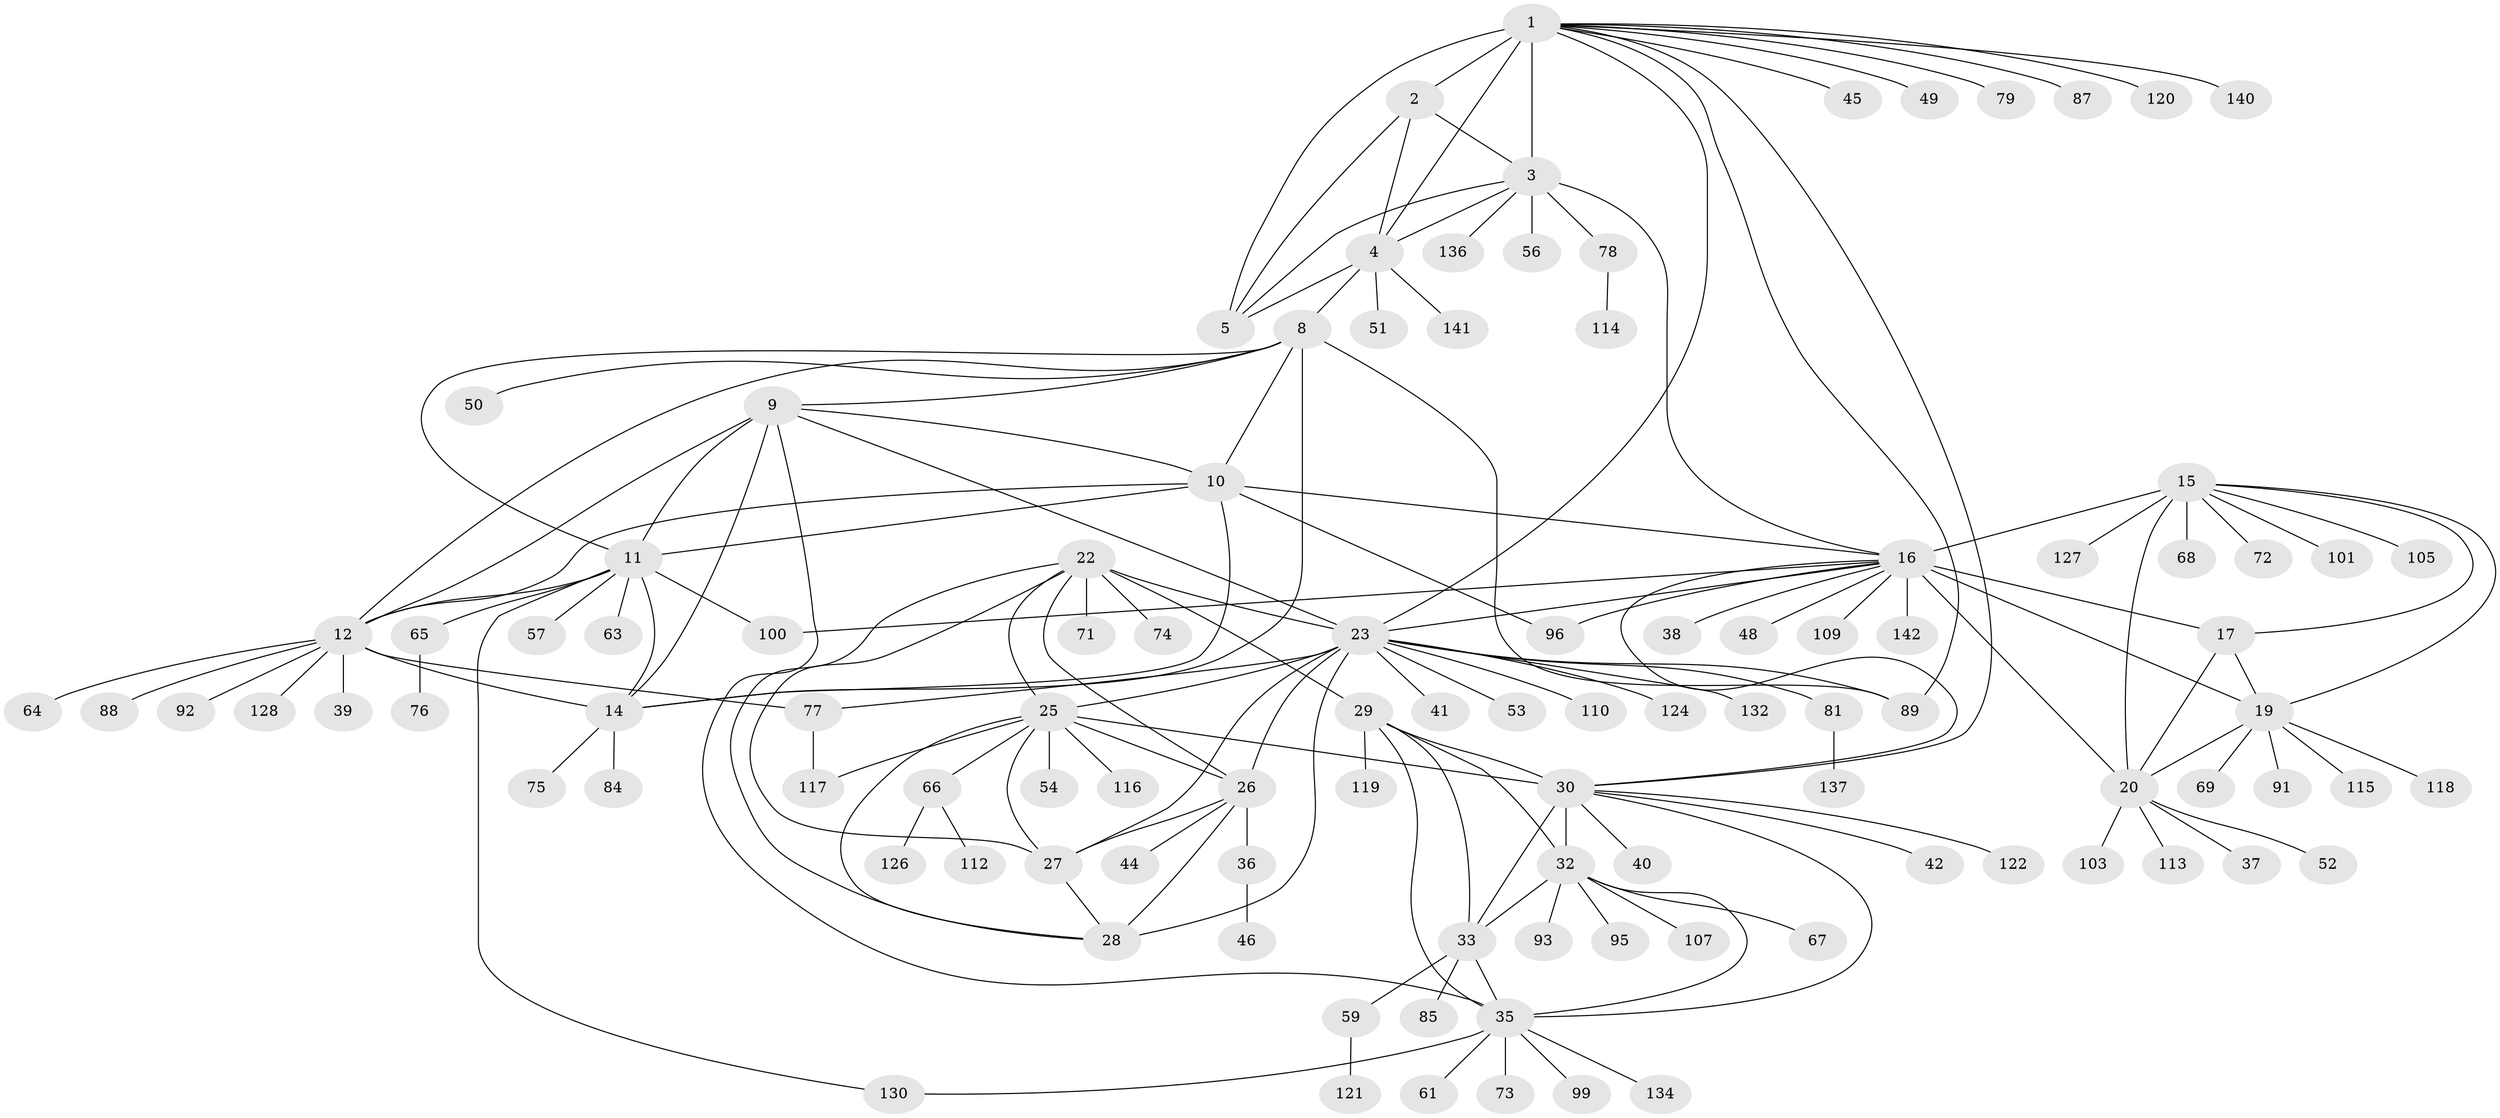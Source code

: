 // original degree distribution, {15: 0.007042253521126761, 6: 0.02112676056338028, 9: 0.07746478873239436, 10: 0.028169014084507043, 7: 0.04225352112676056, 8: 0.02112676056338028, 12: 0.007042253521126761, 13: 0.007042253521126761, 11: 0.028169014084507043, 14: 0.007042253521126761, 2: 0.11971830985915492, 1: 0.5845070422535211, 4: 0.007042253521126761, 3: 0.04225352112676056}
// Generated by graph-tools (version 1.1) at 2025/42/03/06/25 10:42:09]
// undirected, 106 vertices, 157 edges
graph export_dot {
graph [start="1"]
  node [color=gray90,style=filled];
  1 [super="+7"];
  2;
  3 [super="+6"];
  4 [super="+90"];
  5 [super="+135"];
  8 [super="+98"];
  9;
  10 [super="+62"];
  11 [super="+102"];
  12 [super="+13"];
  14 [super="+108"];
  15 [super="+21"];
  16 [super="+18"];
  17 [super="+58"];
  19 [super="+123"];
  20 [super="+55"];
  22 [super="+82"];
  23 [super="+24"];
  25 [super="+43"];
  26 [super="+83"];
  27;
  28 [super="+97"];
  29 [super="+31"];
  30 [super="+34"];
  32 [super="+47"];
  33 [super="+94"];
  35 [super="+60"];
  36;
  37;
  38;
  39 [super="+80"];
  40;
  41;
  42;
  44;
  45;
  46;
  48 [super="+86"];
  49;
  50;
  51;
  52;
  53;
  54;
  56;
  57;
  59 [super="+70"];
  61 [super="+111"];
  63;
  64 [super="+138"];
  65 [super="+139"];
  66;
  67;
  68;
  69;
  71;
  72;
  73;
  74 [super="+133"];
  75;
  76;
  77;
  78 [super="+104"];
  79;
  81 [super="+131"];
  84;
  85;
  87;
  88;
  89 [super="+106"];
  91;
  92;
  93;
  95;
  96;
  99;
  100;
  101;
  103;
  105;
  107;
  109;
  110;
  112;
  113 [super="+125"];
  114;
  115;
  116;
  117;
  118;
  119;
  120;
  121 [super="+129"];
  122;
  124;
  126;
  127;
  128;
  130;
  132;
  134;
  136;
  137;
  140;
  141;
  142;
  1 -- 2 [weight=2];
  1 -- 3 [weight=4];
  1 -- 4 [weight=2];
  1 -- 5 [weight=2];
  1 -- 23;
  1 -- 30;
  1 -- 45;
  1 -- 49;
  1 -- 79;
  1 -- 87;
  1 -- 89;
  1 -- 120;
  1 -- 140;
  2 -- 3 [weight=2];
  2 -- 4;
  2 -- 5;
  3 -- 4 [weight=2];
  3 -- 5 [weight=2];
  3 -- 56;
  3 -- 78;
  3 -- 136;
  3 -- 16;
  4 -- 5;
  4 -- 8;
  4 -- 51;
  4 -- 141;
  8 -- 9;
  8 -- 10;
  8 -- 11;
  8 -- 12 [weight=2];
  8 -- 14;
  8 -- 50;
  8 -- 89;
  9 -- 10;
  9 -- 11;
  9 -- 12 [weight=2];
  9 -- 14;
  9 -- 23;
  9 -- 35;
  10 -- 11;
  10 -- 12 [weight=2];
  10 -- 14;
  10 -- 16;
  10 -- 96;
  11 -- 12 [weight=2];
  11 -- 14;
  11 -- 57;
  11 -- 63;
  11 -- 65;
  11 -- 100;
  11 -- 130;
  12 -- 14 [weight=2];
  12 -- 77;
  12 -- 88;
  12 -- 92;
  12 -- 64;
  12 -- 128;
  12 -- 39;
  14 -- 75;
  14 -- 84;
  15 -- 16 [weight=4];
  15 -- 17 [weight=2];
  15 -- 19 [weight=2];
  15 -- 20 [weight=2];
  15 -- 101;
  15 -- 127;
  15 -- 68;
  15 -- 72;
  15 -- 105;
  16 -- 17 [weight=2];
  16 -- 19 [weight=2];
  16 -- 20 [weight=2];
  16 -- 38;
  16 -- 48;
  16 -- 100;
  16 -- 109;
  16 -- 23;
  16 -- 96;
  16 -- 142;
  16 -- 30;
  17 -- 19;
  17 -- 20;
  19 -- 20;
  19 -- 69;
  19 -- 91;
  19 -- 115;
  19 -- 118;
  20 -- 37;
  20 -- 52;
  20 -- 103;
  20 -- 113;
  22 -- 23 [weight=2];
  22 -- 25;
  22 -- 26;
  22 -- 27;
  22 -- 28;
  22 -- 29;
  22 -- 71;
  22 -- 74;
  23 -- 25 [weight=2];
  23 -- 26 [weight=2];
  23 -- 27 [weight=2];
  23 -- 28 [weight=2];
  23 -- 53;
  23 -- 77;
  23 -- 81;
  23 -- 110;
  23 -- 124;
  23 -- 89;
  23 -- 132;
  23 -- 41;
  25 -- 26;
  25 -- 27;
  25 -- 28;
  25 -- 54;
  25 -- 116;
  25 -- 66;
  25 -- 117;
  25 -- 30;
  26 -- 27;
  26 -- 28;
  26 -- 36;
  26 -- 44;
  27 -- 28;
  29 -- 30 [weight=4];
  29 -- 32 [weight=2];
  29 -- 33 [weight=2];
  29 -- 35 [weight=2];
  29 -- 119;
  30 -- 32 [weight=2];
  30 -- 33 [weight=2];
  30 -- 35 [weight=2];
  30 -- 40;
  30 -- 122;
  30 -- 42;
  32 -- 33;
  32 -- 35;
  32 -- 67;
  32 -- 93;
  32 -- 95;
  32 -- 107;
  33 -- 35;
  33 -- 59;
  33 -- 85;
  35 -- 73;
  35 -- 130;
  35 -- 134;
  35 -- 99;
  35 -- 61;
  36 -- 46;
  59 -- 121;
  65 -- 76;
  66 -- 112;
  66 -- 126;
  77 -- 117;
  78 -- 114;
  81 -- 137;
}
